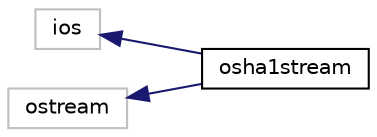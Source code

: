 digraph "Graphical Class Hierarchy"
{
  bgcolor="transparent";
  edge [fontname="Helvetica",fontsize="10",labelfontname="Helvetica",labelfontsize="10"];
  node [fontname="Helvetica",fontsize="10",shape=record];
  rankdir="LR";
  Node1 [label="ios",height=0.2,width=0.4,color="grey75"];
  Node1 -> Node2 [dir="back",color="midnightblue",fontsize="10",style="solid",fontname="Helvetica"];
  Node2 [label="osha1stream",height=0.2,width=0.4,color="black",URL="$a01738.html",tooltip="A basic output stream for calculating SHA1 digests. "];
  Node3 [label="ostream",height=0.2,width=0.4,color="grey75"];
  Node3 -> Node2 [dir="back",color="midnightblue",fontsize="10",style="solid",fontname="Helvetica"];
}
